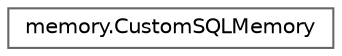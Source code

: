digraph "Graphical Class Hierarchy"
{
 // LATEX_PDF_SIZE
  bgcolor="transparent";
  edge [fontname=Helvetica,fontsize=10,labelfontname=Helvetica,labelfontsize=10];
  node [fontname=Helvetica,fontsize=10,shape=box,height=0.2,width=0.4];
  rankdir="LR";
  Node0 [id="Node000000",label="memory.CustomSQLMemory",height=0.2,width=0.4,color="grey40", fillcolor="white", style="filled",URL="$classmemory_1_1CustomSQLMemory.html",tooltip=" "];
}
